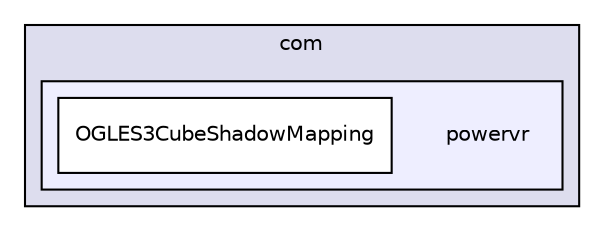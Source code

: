 digraph "PVR/SDK_3.4/Examples/Intermediate/CubeShadowMapping/OGLES3/Build/Android/src/com/powervr" {
  compound=true
  node [ fontsize="10", fontname="Helvetica"];
  edge [ labelfontsize="10", labelfontname="Helvetica"];
  subgraph clusterdir_b356339317d4481b9593d8f14300e431 {
    graph [ bgcolor="#ddddee", pencolor="black", label="com" fontname="Helvetica", fontsize="10", URL="dir_b356339317d4481b9593d8f14300e431.html"]
  subgraph clusterdir_0d733a1cf7c6f67a68801b966c98f1d2 {
    graph [ bgcolor="#eeeeff", pencolor="black", label="" URL="dir_0d733a1cf7c6f67a68801b966c98f1d2.html"];
    dir_0d733a1cf7c6f67a68801b966c98f1d2 [shape=plaintext label="powervr"];
    dir_1f8fbe0473f216557bba48dc45df3182 [shape=box label="OGLES3CubeShadowMapping" color="black" fillcolor="white" style="filled" URL="dir_1f8fbe0473f216557bba48dc45df3182.html"];
  }
  }
}
